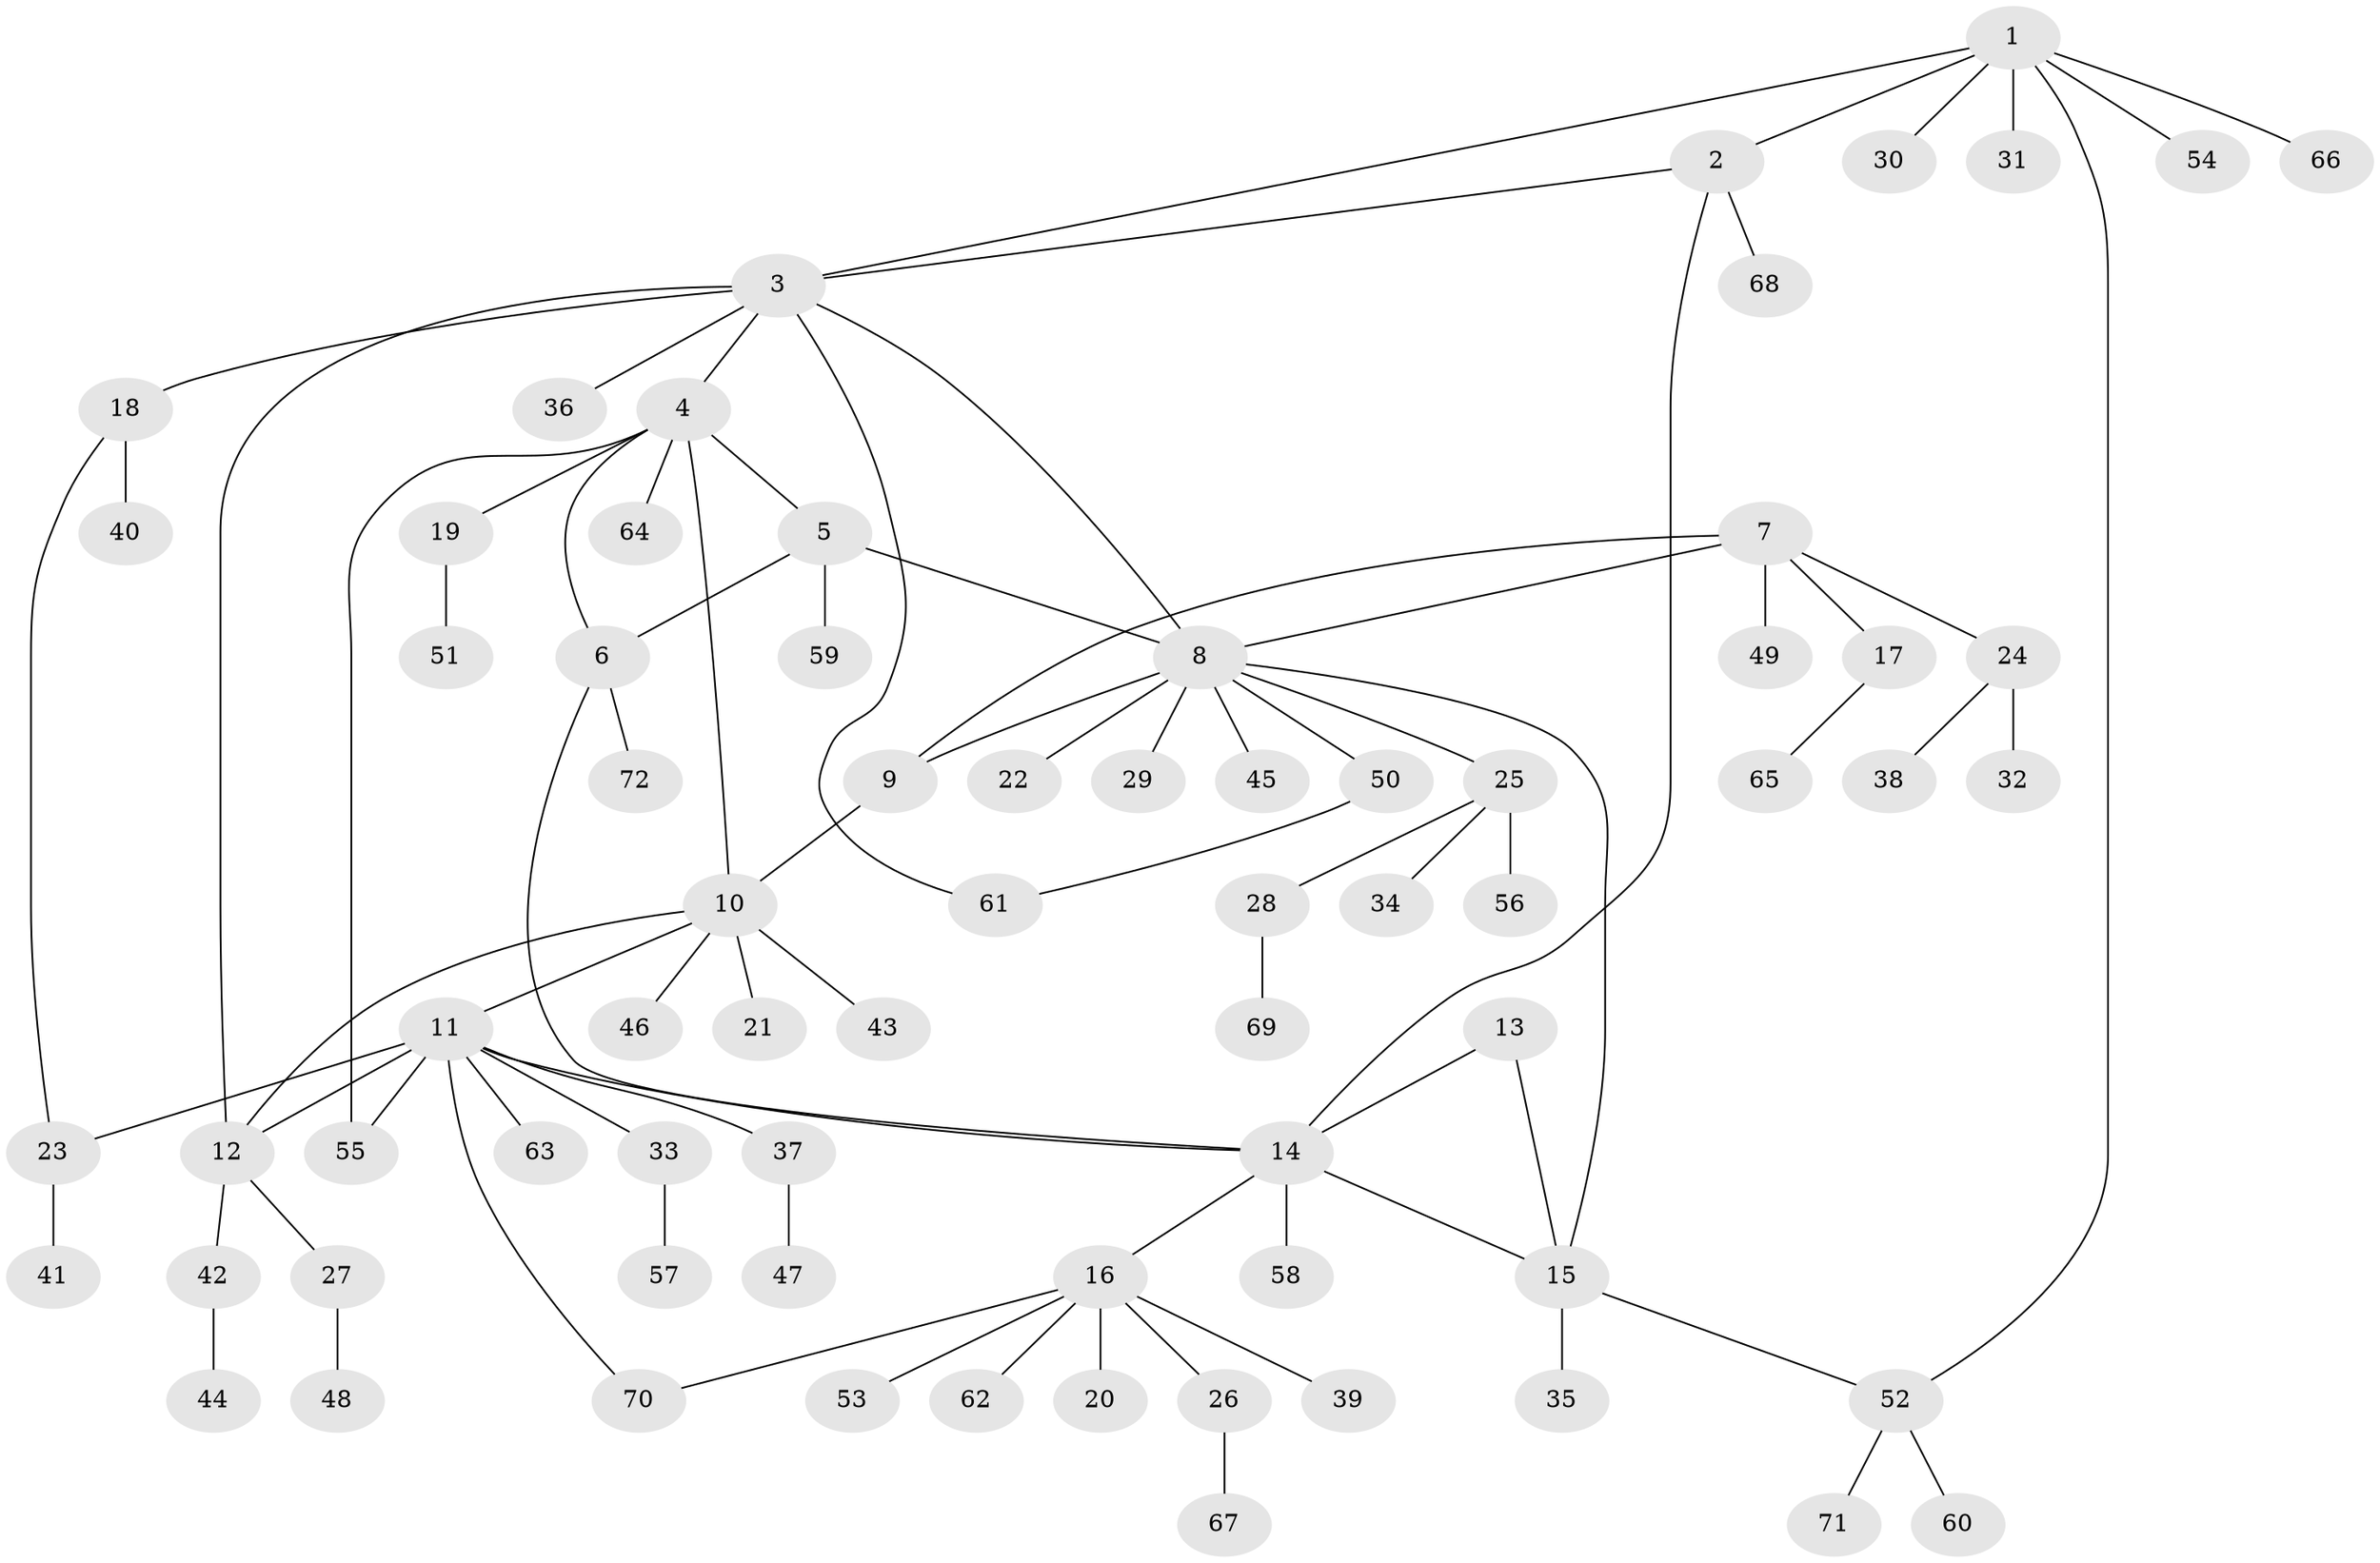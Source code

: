 // coarse degree distribution, {8: 0.046511627906976744, 5: 0.09302325581395349, 11: 0.046511627906976744, 4: 0.023255813953488372, 1: 0.7441860465116279, 2: 0.046511627906976744}
// Generated by graph-tools (version 1.1) at 2025/58/03/04/25 21:58:24]
// undirected, 72 vertices, 87 edges
graph export_dot {
graph [start="1"]
  node [color=gray90,style=filled];
  1;
  2;
  3;
  4;
  5;
  6;
  7;
  8;
  9;
  10;
  11;
  12;
  13;
  14;
  15;
  16;
  17;
  18;
  19;
  20;
  21;
  22;
  23;
  24;
  25;
  26;
  27;
  28;
  29;
  30;
  31;
  32;
  33;
  34;
  35;
  36;
  37;
  38;
  39;
  40;
  41;
  42;
  43;
  44;
  45;
  46;
  47;
  48;
  49;
  50;
  51;
  52;
  53;
  54;
  55;
  56;
  57;
  58;
  59;
  60;
  61;
  62;
  63;
  64;
  65;
  66;
  67;
  68;
  69;
  70;
  71;
  72;
  1 -- 2;
  1 -- 3;
  1 -- 30;
  1 -- 31;
  1 -- 52;
  1 -- 54;
  1 -- 66;
  2 -- 3;
  2 -- 14;
  2 -- 68;
  3 -- 4;
  3 -- 8;
  3 -- 12;
  3 -- 18;
  3 -- 36;
  3 -- 61;
  4 -- 5;
  4 -- 6;
  4 -- 10;
  4 -- 19;
  4 -- 55;
  4 -- 64;
  5 -- 6;
  5 -- 8;
  5 -- 59;
  6 -- 14;
  6 -- 72;
  7 -- 8;
  7 -- 9;
  7 -- 17;
  7 -- 24;
  7 -- 49;
  8 -- 9;
  8 -- 15;
  8 -- 22;
  8 -- 25;
  8 -- 29;
  8 -- 45;
  8 -- 50;
  9 -- 10;
  10 -- 11;
  10 -- 12;
  10 -- 21;
  10 -- 43;
  10 -- 46;
  11 -- 12;
  11 -- 14;
  11 -- 23;
  11 -- 33;
  11 -- 37;
  11 -- 55;
  11 -- 63;
  11 -- 70;
  12 -- 27;
  12 -- 42;
  13 -- 14;
  13 -- 15;
  14 -- 15;
  14 -- 16;
  14 -- 58;
  15 -- 35;
  15 -- 52;
  16 -- 20;
  16 -- 26;
  16 -- 39;
  16 -- 53;
  16 -- 62;
  16 -- 70;
  17 -- 65;
  18 -- 23;
  18 -- 40;
  19 -- 51;
  23 -- 41;
  24 -- 32;
  24 -- 38;
  25 -- 28;
  25 -- 34;
  25 -- 56;
  26 -- 67;
  27 -- 48;
  28 -- 69;
  33 -- 57;
  37 -- 47;
  42 -- 44;
  50 -- 61;
  52 -- 60;
  52 -- 71;
}
